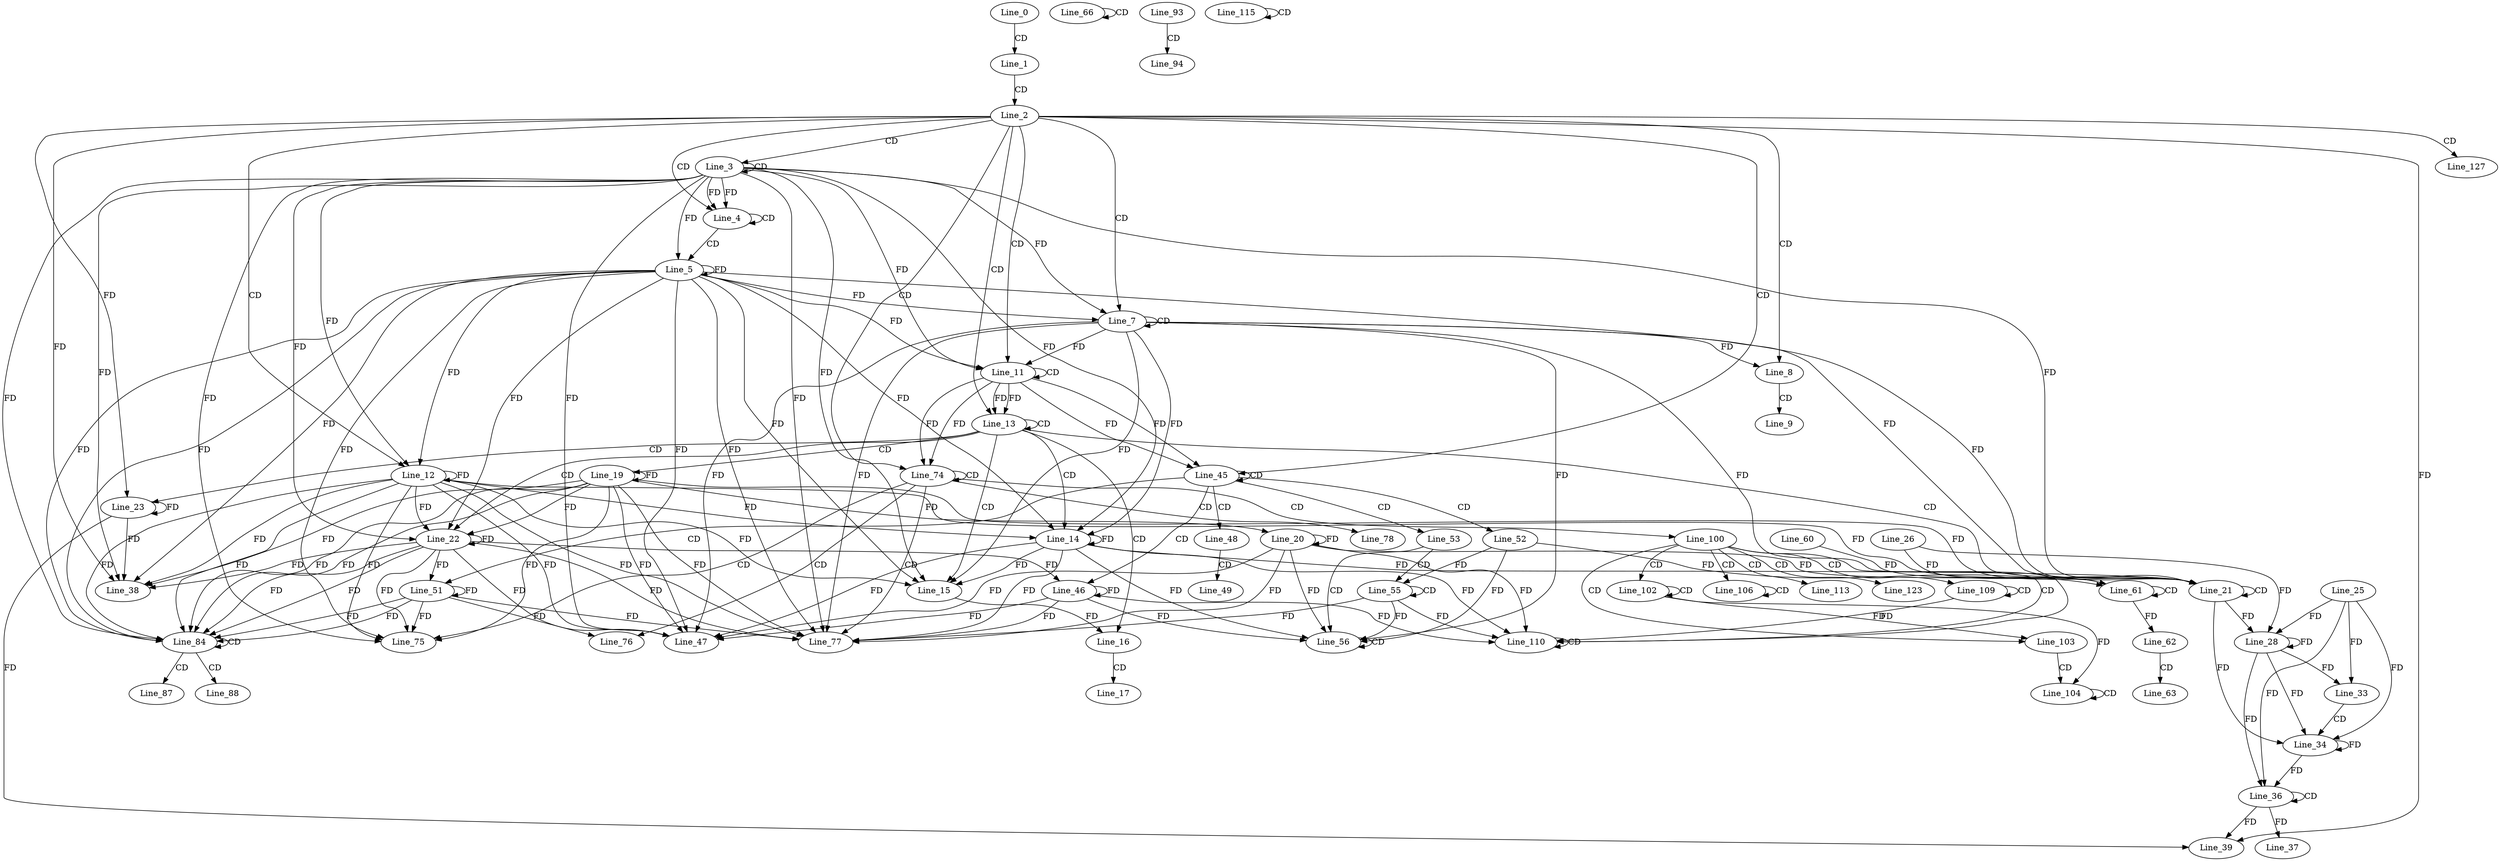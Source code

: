 digraph G {
  Line_0;
  Line_1;
  Line_2;
  Line_3;
  Line_3;
  Line_4;
  Line_4;
  Line_5;
  Line_5;
  Line_7;
  Line_7;
  Line_8;
  Line_9;
  Line_11;
  Line_11;
  Line_12;
  Line_12;
  Line_13;
  Line_13;
  Line_14;
  Line_14;
  Line_15;
  Line_15;
  Line_16;
  Line_17;
  Line_19;
  Line_19;
  Line_20;
  Line_20;
  Line_21;
  Line_21;
  Line_22;
  Line_22;
  Line_22;
  Line_23;
  Line_23;
  Line_25;
  Line_28;
  Line_28;
  Line_26;
  Line_33;
  Line_34;
  Line_34;
  Line_36;
  Line_36;
  Line_37;
  Line_38;
  Line_39;
  Line_45;
  Line_45;
  Line_46;
  Line_46;
  Line_47;
  Line_48;
  Line_49;
  Line_51;
  Line_51;
  Line_52;
  Line_53;
  Line_53;
  Line_55;
  Line_55;
  Line_56;
  Line_56;
  Line_56;
  Line_61;
  Line_61;
  Line_60;
  Line_62;
  Line_63;
  Line_66;
  Line_66;
  Line_74;
  Line_74;
  Line_75;
  Line_76;
  Line_77;
  Line_77;
  Line_78;
  Line_84;
  Line_84;
  Line_87;
  Line_88;
  Line_93;
  Line_94;
  Line_100;
  Line_100;
  Line_102;
  Line_102;
  Line_103;
  Line_104;
  Line_104;
  Line_106;
  Line_106;
  Line_100;
  Line_109;
  Line_109;
  Line_110;
  Line_110;
  Line_110;
  Line_100;
  Line_113;
  Line_115;
  Line_115;
  Line_123;
  Line_127;
  Line_0 -> Line_1 [ label="CD" ];
  Line_1 -> Line_2 [ label="CD" ];
  Line_2 -> Line_3 [ label="CD" ];
  Line_3 -> Line_3 [ label="CD" ];
  Line_2 -> Line_4 [ label="CD" ];
  Line_3 -> Line_4 [ label="FD" ];
  Line_4 -> Line_4 [ label="CD" ];
  Line_3 -> Line_4 [ label="FD" ];
  Line_4 -> Line_5 [ label="CD" ];
  Line_3 -> Line_5 [ label="FD" ];
  Line_5 -> Line_5 [ label="FD" ];
  Line_2 -> Line_7 [ label="CD" ];
  Line_7 -> Line_7 [ label="CD" ];
  Line_3 -> Line_7 [ label="FD" ];
  Line_5 -> Line_7 [ label="FD" ];
  Line_2 -> Line_8 [ label="CD" ];
  Line_7 -> Line_8 [ label="FD" ];
  Line_8 -> Line_9 [ label="CD" ];
  Line_2 -> Line_11 [ label="CD" ];
  Line_11 -> Line_11 [ label="CD" ];
  Line_3 -> Line_11 [ label="FD" ];
  Line_5 -> Line_11 [ label="FD" ];
  Line_7 -> Line_11 [ label="FD" ];
  Line_2 -> Line_12 [ label="CD" ];
  Line_3 -> Line_12 [ label="FD" ];
  Line_5 -> Line_12 [ label="FD" ];
  Line_12 -> Line_12 [ label="FD" ];
  Line_2 -> Line_13 [ label="CD" ];
  Line_11 -> Line_13 [ label="FD" ];
  Line_13 -> Line_13 [ label="CD" ];
  Line_11 -> Line_13 [ label="FD" ];
  Line_13 -> Line_14 [ label="CD" ];
  Line_7 -> Line_14 [ label="FD" ];
  Line_14 -> Line_14 [ label="FD" ];
  Line_3 -> Line_14 [ label="FD" ];
  Line_5 -> Line_14 [ label="FD" ];
  Line_12 -> Line_14 [ label="FD" ];
  Line_13 -> Line_15 [ label="CD" ];
  Line_3 -> Line_15 [ label="FD" ];
  Line_5 -> Line_15 [ label="FD" ];
  Line_12 -> Line_15 [ label="FD" ];
  Line_7 -> Line_15 [ label="FD" ];
  Line_14 -> Line_15 [ label="FD" ];
  Line_13 -> Line_16 [ label="CD" ];
  Line_15 -> Line_16 [ label="FD" ];
  Line_16 -> Line_17 [ label="CD" ];
  Line_13 -> Line_19 [ label="CD" ];
  Line_19 -> Line_19 [ label="FD" ];
  Line_20 -> Line_20 [ label="FD" ];
  Line_19 -> Line_20 [ label="FD" ];
  Line_13 -> Line_21 [ label="CD" ];
  Line_21 -> Line_21 [ label="CD" ];
  Line_3 -> Line_21 [ label="FD" ];
  Line_5 -> Line_21 [ label="FD" ];
  Line_12 -> Line_21 [ label="FD" ];
  Line_19 -> Line_21 [ label="FD" ];
  Line_7 -> Line_21 [ label="FD" ];
  Line_14 -> Line_21 [ label="FD" ];
  Line_20 -> Line_21 [ label="FD" ];
  Line_13 -> Line_22 [ label="CD" ];
  Line_3 -> Line_22 [ label="FD" ];
  Line_5 -> Line_22 [ label="FD" ];
  Line_12 -> Line_22 [ label="FD" ];
  Line_19 -> Line_22 [ label="FD" ];
  Line_22 -> Line_22 [ label="FD" ];
  Line_13 -> Line_23 [ label="CD" ];
  Line_2 -> Line_23 [ label="FD" ];
  Line_23 -> Line_23 [ label="FD" ];
  Line_25 -> Line_28 [ label="FD" ];
  Line_28 -> Line_28 [ label="FD" ];
  Line_21 -> Line_28 [ label="FD" ];
  Line_26 -> Line_28 [ label="FD" ];
  Line_25 -> Line_33 [ label="FD" ];
  Line_28 -> Line_33 [ label="FD" ];
  Line_33 -> Line_34 [ label="CD" ];
  Line_25 -> Line_34 [ label="FD" ];
  Line_28 -> Line_34 [ label="FD" ];
  Line_34 -> Line_34 [ label="FD" ];
  Line_21 -> Line_34 [ label="FD" ];
  Line_36 -> Line_36 [ label="CD" ];
  Line_25 -> Line_36 [ label="FD" ];
  Line_28 -> Line_36 [ label="FD" ];
  Line_34 -> Line_36 [ label="FD" ];
  Line_36 -> Line_37 [ label="FD" ];
  Line_2 -> Line_38 [ label="FD" ];
  Line_23 -> Line_38 [ label="FD" ];
  Line_3 -> Line_38 [ label="FD" ];
  Line_5 -> Line_38 [ label="FD" ];
  Line_12 -> Line_38 [ label="FD" ];
  Line_19 -> Line_38 [ label="FD" ];
  Line_22 -> Line_38 [ label="FD" ];
  Line_36 -> Line_39 [ label="FD" ];
  Line_2 -> Line_39 [ label="FD" ];
  Line_23 -> Line_39 [ label="FD" ];
  Line_2 -> Line_45 [ label="CD" ];
  Line_11 -> Line_45 [ label="FD" ];
  Line_45 -> Line_45 [ label="CD" ];
  Line_11 -> Line_45 [ label="FD" ];
  Line_45 -> Line_46 [ label="CD" ];
  Line_46 -> Line_46 [ label="FD" ];
  Line_22 -> Line_46 [ label="FD" ];
  Line_3 -> Line_47 [ label="FD" ];
  Line_5 -> Line_47 [ label="FD" ];
  Line_12 -> Line_47 [ label="FD" ];
  Line_19 -> Line_47 [ label="FD" ];
  Line_22 -> Line_47 [ label="FD" ];
  Line_7 -> Line_47 [ label="FD" ];
  Line_14 -> Line_47 [ label="FD" ];
  Line_20 -> Line_47 [ label="FD" ];
  Line_46 -> Line_47 [ label="FD" ];
  Line_45 -> Line_48 [ label="CD" ];
  Line_48 -> Line_49 [ label="CD" ];
  Line_45 -> Line_51 [ label="CD" ];
  Line_22 -> Line_51 [ label="FD" ];
  Line_51 -> Line_51 [ label="FD" ];
  Line_45 -> Line_52 [ label="CD" ];
  Line_45 -> Line_53 [ label="CD" ];
  Line_53 -> Line_55 [ label="CD" ];
  Line_55 -> Line_55 [ label="CD" ];
  Line_52 -> Line_55 [ label="FD" ];
  Line_53 -> Line_56 [ label="CD" ];
  Line_56 -> Line_56 [ label="CD" ];
  Line_52 -> Line_56 [ label="FD" ];
  Line_55 -> Line_56 [ label="FD" ];
  Line_7 -> Line_56 [ label="FD" ];
  Line_14 -> Line_56 [ label="FD" ];
  Line_20 -> Line_56 [ label="FD" ];
  Line_46 -> Line_56 [ label="FD" ];
  Line_61 -> Line_61 [ label="CD" ];
  Line_60 -> Line_61 [ label="FD" ];
  Line_26 -> Line_61 [ label="FD" ];
  Line_52 -> Line_61 [ label="FD" ];
  Line_61 -> Line_62 [ label="FD" ];
  Line_62 -> Line_63 [ label="CD" ];
  Line_66 -> Line_66 [ label="CD" ];
  Line_2 -> Line_74 [ label="CD" ];
  Line_11 -> Line_74 [ label="FD" ];
  Line_74 -> Line_74 [ label="CD" ];
  Line_11 -> Line_74 [ label="FD" ];
  Line_74 -> Line_75 [ label="CD" ];
  Line_3 -> Line_75 [ label="FD" ];
  Line_5 -> Line_75 [ label="FD" ];
  Line_12 -> Line_75 [ label="FD" ];
  Line_19 -> Line_75 [ label="FD" ];
  Line_22 -> Line_75 [ label="FD" ];
  Line_51 -> Line_75 [ label="FD" ];
  Line_74 -> Line_76 [ label="CD" ];
  Line_51 -> Line_76 [ label="FD" ];
  Line_74 -> Line_77 [ label="CD" ];
  Line_3 -> Line_77 [ label="FD" ];
  Line_5 -> Line_77 [ label="FD" ];
  Line_12 -> Line_77 [ label="FD" ];
  Line_19 -> Line_77 [ label="FD" ];
  Line_22 -> Line_77 [ label="FD" ];
  Line_51 -> Line_77 [ label="FD" ];
  Line_55 -> Line_77 [ label="FD" ];
  Line_7 -> Line_77 [ label="FD" ];
  Line_14 -> Line_77 [ label="FD" ];
  Line_20 -> Line_77 [ label="FD" ];
  Line_46 -> Line_77 [ label="FD" ];
  Line_74 -> Line_78 [ label="CD" ];
  Line_5 -> Line_84 [ label="FD" ];
  Line_12 -> Line_84 [ label="FD" ];
  Line_19 -> Line_84 [ label="FD" ];
  Line_22 -> Line_84 [ label="FD" ];
  Line_51 -> Line_84 [ label="FD" ];
  Line_84 -> Line_84 [ label="CD" ];
  Line_3 -> Line_84 [ label="FD" ];
  Line_5 -> Line_84 [ label="FD" ];
  Line_12 -> Line_84 [ label="FD" ];
  Line_19 -> Line_84 [ label="FD" ];
  Line_22 -> Line_84 [ label="FD" ];
  Line_51 -> Line_84 [ label="FD" ];
  Line_84 -> Line_87 [ label="CD" ];
  Line_84 -> Line_88 [ label="CD" ];
  Line_93 -> Line_94 [ label="CD" ];
  Line_74 -> Line_100 [ label="CD" ];
  Line_100 -> Line_102 [ label="CD" ];
  Line_102 -> Line_102 [ label="CD" ];
  Line_100 -> Line_103 [ label="CD" ];
  Line_102 -> Line_103 [ label="FD" ];
  Line_103 -> Line_104 [ label="CD" ];
  Line_104 -> Line_104 [ label="CD" ];
  Line_102 -> Line_104 [ label="FD" ];
  Line_100 -> Line_106 [ label="CD" ];
  Line_106 -> Line_106 [ label="CD" ];
  Line_100 -> Line_109 [ label="CD" ];
  Line_109 -> Line_109 [ label="CD" ];
  Line_100 -> Line_110 [ label="CD" ];
  Line_110 -> Line_110 [ label="CD" ];
  Line_109 -> Line_110 [ label="FD" ];
  Line_55 -> Line_110 [ label="FD" ];
  Line_7 -> Line_110 [ label="FD" ];
  Line_14 -> Line_110 [ label="FD" ];
  Line_20 -> Line_110 [ label="FD" ];
  Line_46 -> Line_110 [ label="FD" ];
  Line_100 -> Line_113 [ label="CD" ];
  Line_115 -> Line_115 [ label="CD" ];
  Line_100 -> Line_123 [ label="CD" ];
  Line_2 -> Line_127 [ label="CD" ];
}
